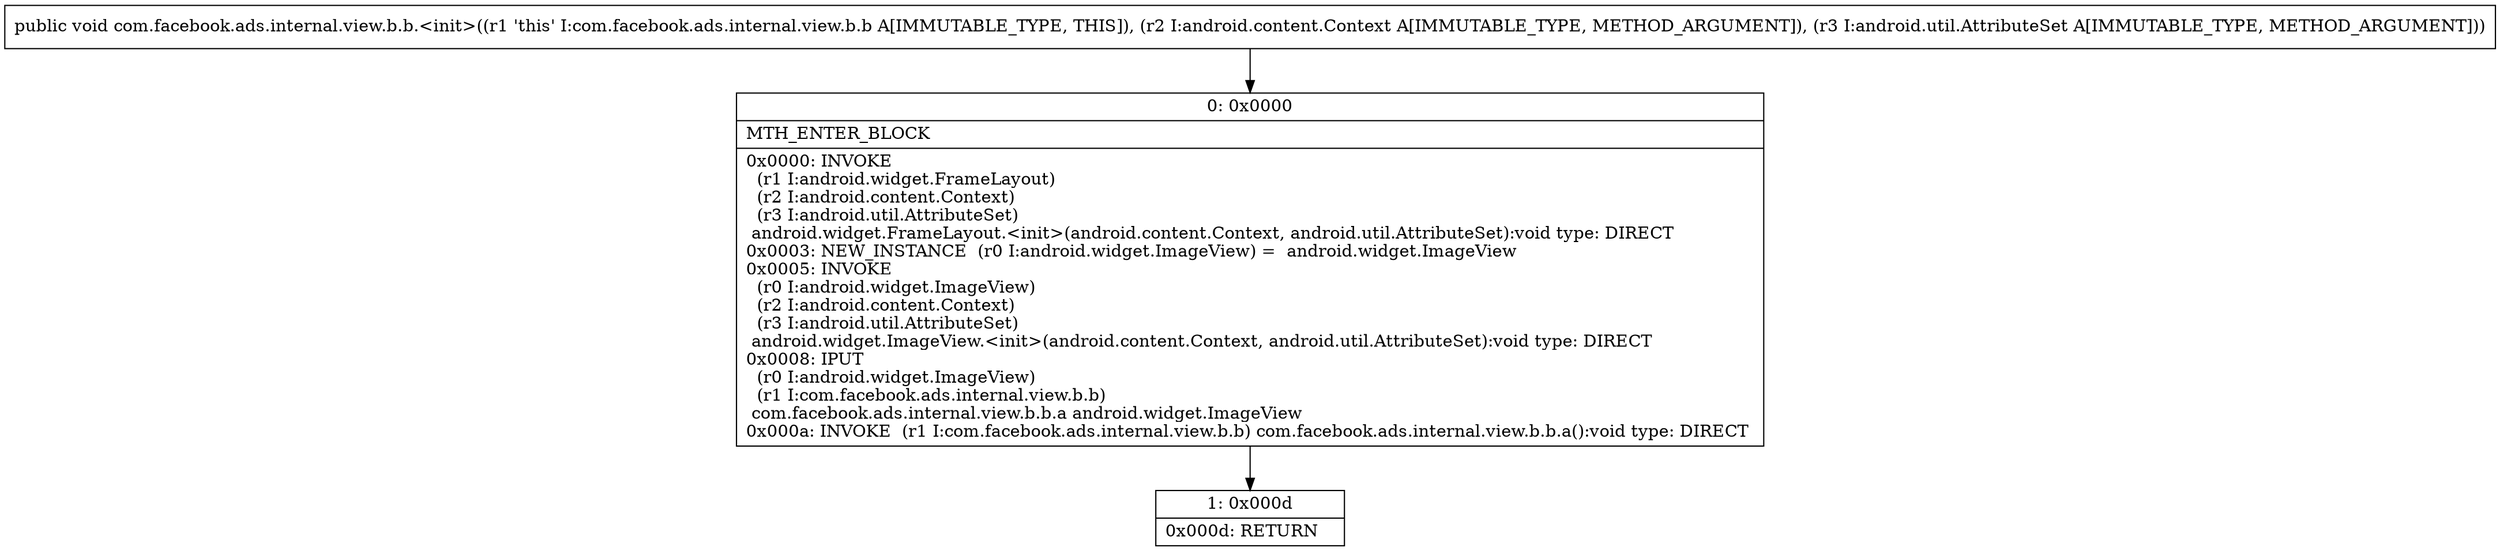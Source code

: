 digraph "CFG forcom.facebook.ads.internal.view.b.b.\<init\>(Landroid\/content\/Context;Landroid\/util\/AttributeSet;)V" {
Node_0 [shape=record,label="{0\:\ 0x0000|MTH_ENTER_BLOCK\l|0x0000: INVOKE  \l  (r1 I:android.widget.FrameLayout)\l  (r2 I:android.content.Context)\l  (r3 I:android.util.AttributeSet)\l android.widget.FrameLayout.\<init\>(android.content.Context, android.util.AttributeSet):void type: DIRECT \l0x0003: NEW_INSTANCE  (r0 I:android.widget.ImageView) =  android.widget.ImageView \l0x0005: INVOKE  \l  (r0 I:android.widget.ImageView)\l  (r2 I:android.content.Context)\l  (r3 I:android.util.AttributeSet)\l android.widget.ImageView.\<init\>(android.content.Context, android.util.AttributeSet):void type: DIRECT \l0x0008: IPUT  \l  (r0 I:android.widget.ImageView)\l  (r1 I:com.facebook.ads.internal.view.b.b)\l com.facebook.ads.internal.view.b.b.a android.widget.ImageView \l0x000a: INVOKE  (r1 I:com.facebook.ads.internal.view.b.b) com.facebook.ads.internal.view.b.b.a():void type: DIRECT \l}"];
Node_1 [shape=record,label="{1\:\ 0x000d|0x000d: RETURN   \l}"];
MethodNode[shape=record,label="{public void com.facebook.ads.internal.view.b.b.\<init\>((r1 'this' I:com.facebook.ads.internal.view.b.b A[IMMUTABLE_TYPE, THIS]), (r2 I:android.content.Context A[IMMUTABLE_TYPE, METHOD_ARGUMENT]), (r3 I:android.util.AttributeSet A[IMMUTABLE_TYPE, METHOD_ARGUMENT])) }"];
MethodNode -> Node_0;
Node_0 -> Node_1;
}

